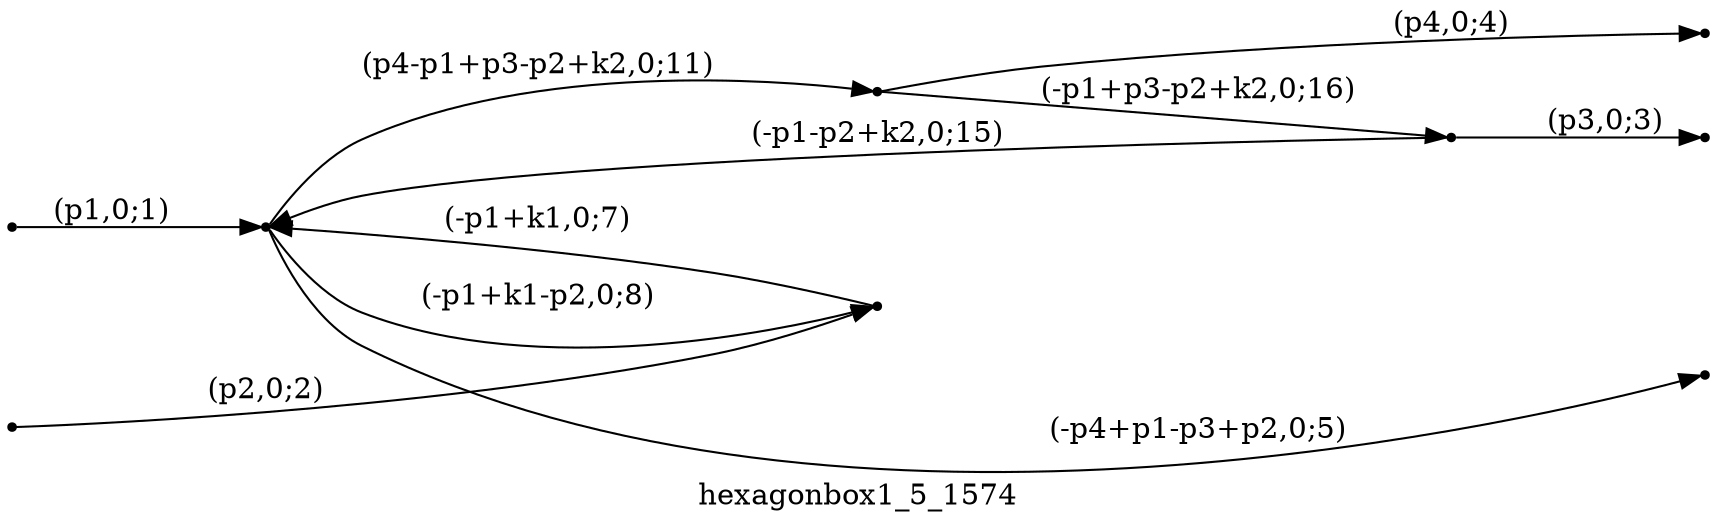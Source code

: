 digraph hexagonbox1_5_1574 {
  label="hexagonbox1_5_1574";
  rankdir="LR";
  subgraph edges {
    -1 -> 3 [label="(p1,0;1)"];
    -2 -> 1 [label="(p2,0;2)"];
    4 -> -3 [label="(p3,0;3)"];
    2 -> -4 [label="(p4,0;4)"];
    3 -> -5 [label="(-p4+p1-p3+p2,0;5)"];
    1 -> 3 [label="(-p1+k1,0;7)"];
    3 -> 1 [label="(-p1+k1-p2,0;8)"];
    3 -> 2 [label="(p4-p1+p3-p2+k2,0;11)"];
    4 -> 3 [label="(-p1-p2+k2,0;15)"];
    2 -> 4 [label="(-p1+p3-p2+k2,0;16)"];
  }
  subgraph incoming { rank="source"; -1; -2; }
  subgraph outgoing { rank="sink"; -3; -4; -5; }
-5 [shape=point];
-4 [shape=point];
-3 [shape=point];
-2 [shape=point];
-1 [shape=point];
1 [shape=point];
2 [shape=point];
3 [shape=point];
4 [shape=point];
}

